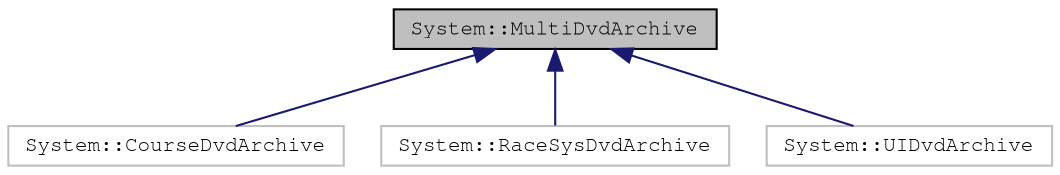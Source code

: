 digraph "System::MultiDvdArchive"
{
 // LATEX_PDF_SIZE
  edge [fontname="FreeMono",fontsize="10",labelfontname="FreeMono",labelfontsize="10"];
  node [fontname="FreeMono",fontsize="10",shape=record];
  Node1 [label="System::MultiDvdArchive",height=0.2,width=0.4,color="black", fillcolor="grey75", style="filled", fontcolor="black",tooltip=" "];
  Node1 -> Node2 [dir="back",color="midnightblue",fontsize="10",style="solid",fontname="FreeMono"];
  Node2 [label="System::CourseDvdArchive",height=0.2,width=0.4,color="grey75", fillcolor="white", style="filled",URL="$class_system_1_1_course_dvd_archive.html",tooltip=" "];
  Node1 -> Node3 [dir="back",color="midnightblue",fontsize="10",style="solid",fontname="FreeMono"];
  Node3 [label="System::RaceSysDvdArchive",height=0.2,width=0.4,color="grey75", fillcolor="white", style="filled",URL="$class_system_1_1_race_sys_dvd_archive.html",tooltip=" "];
  Node1 -> Node4 [dir="back",color="midnightblue",fontsize="10",style="solid",fontname="FreeMono"];
  Node4 [label="System::UIDvdArchive",height=0.2,width=0.4,color="grey75", fillcolor="white", style="filled",URL="$class_system_1_1_u_i_dvd_archive.html",tooltip=" "];
}
